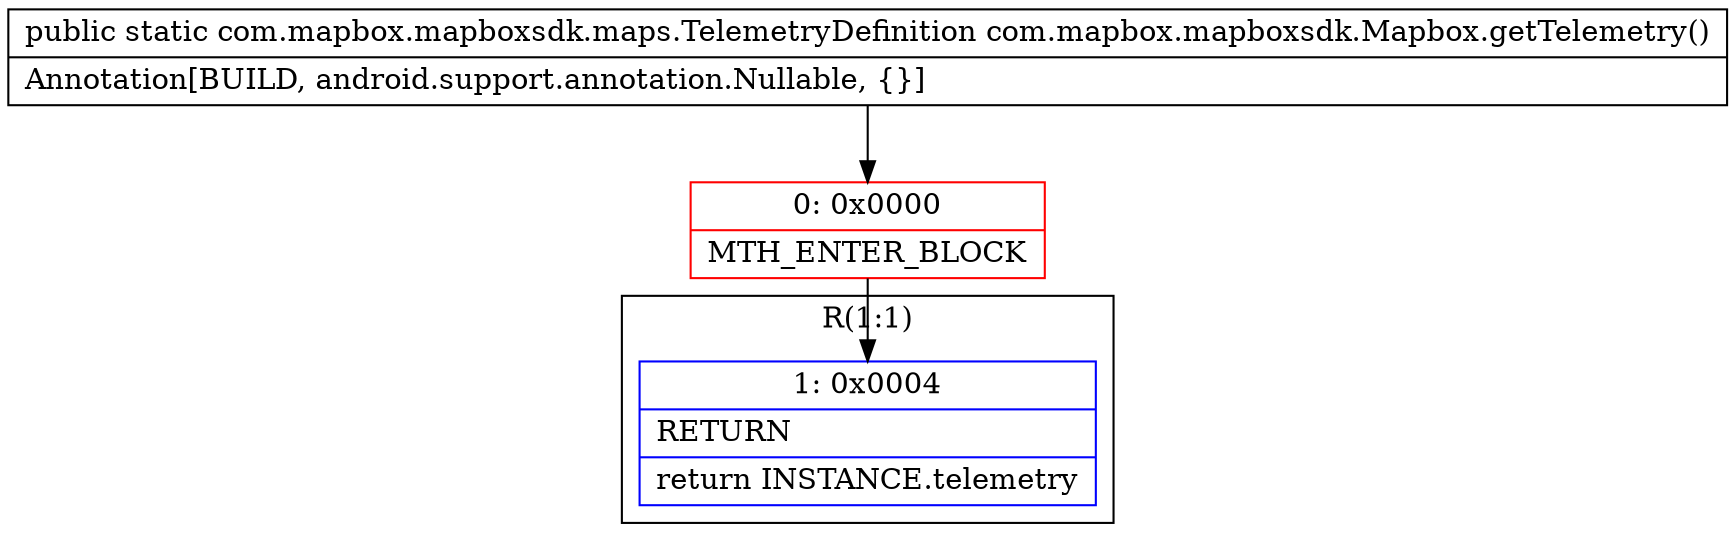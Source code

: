 digraph "CFG forcom.mapbox.mapboxsdk.Mapbox.getTelemetry()Lcom\/mapbox\/mapboxsdk\/maps\/TelemetryDefinition;" {
subgraph cluster_Region_2071178614 {
label = "R(1:1)";
node [shape=record,color=blue];
Node_1 [shape=record,label="{1\:\ 0x0004|RETURN\l|return INSTANCE.telemetry\l}"];
}
Node_0 [shape=record,color=red,label="{0\:\ 0x0000|MTH_ENTER_BLOCK\l}"];
MethodNode[shape=record,label="{public static com.mapbox.mapboxsdk.maps.TelemetryDefinition com.mapbox.mapboxsdk.Mapbox.getTelemetry()  | Annotation[BUILD, android.support.annotation.Nullable, \{\}]\l}"];
MethodNode -> Node_0;
Node_0 -> Node_1;
}

